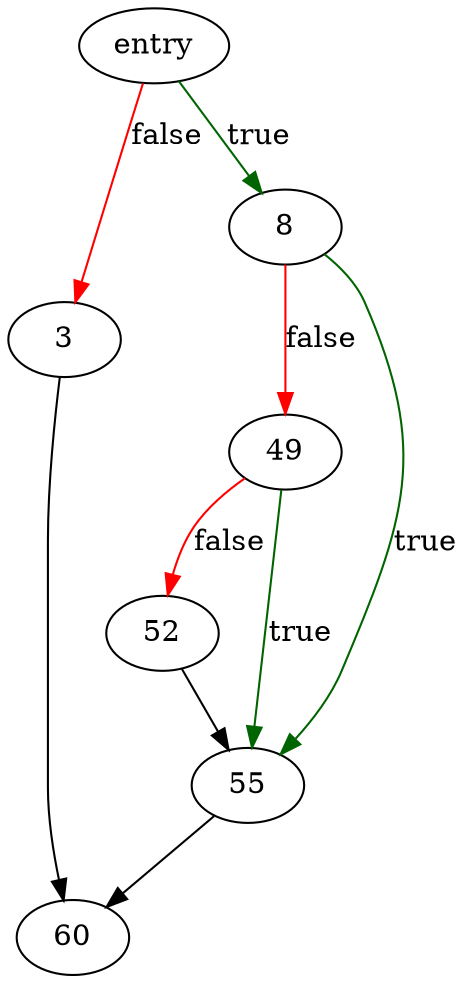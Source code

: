 digraph "usage" {
	// Node definitions.
	1 [label=entry];
	3;
	8;
	49;
	52;
	55;
	60;

	// Edge definitions.
	1 -> 3 [
		color=red
		label=false
	];
	1 -> 8 [
		color=darkgreen
		label=true
	];
	3 -> 60;
	8 -> 49 [
		color=red
		label=false
	];
	8 -> 55 [
		color=darkgreen
		label=true
	];
	49 -> 52 [
		color=red
		label=false
	];
	49 -> 55 [
		color=darkgreen
		label=true
	];
	52 -> 55;
	55 -> 60;
}